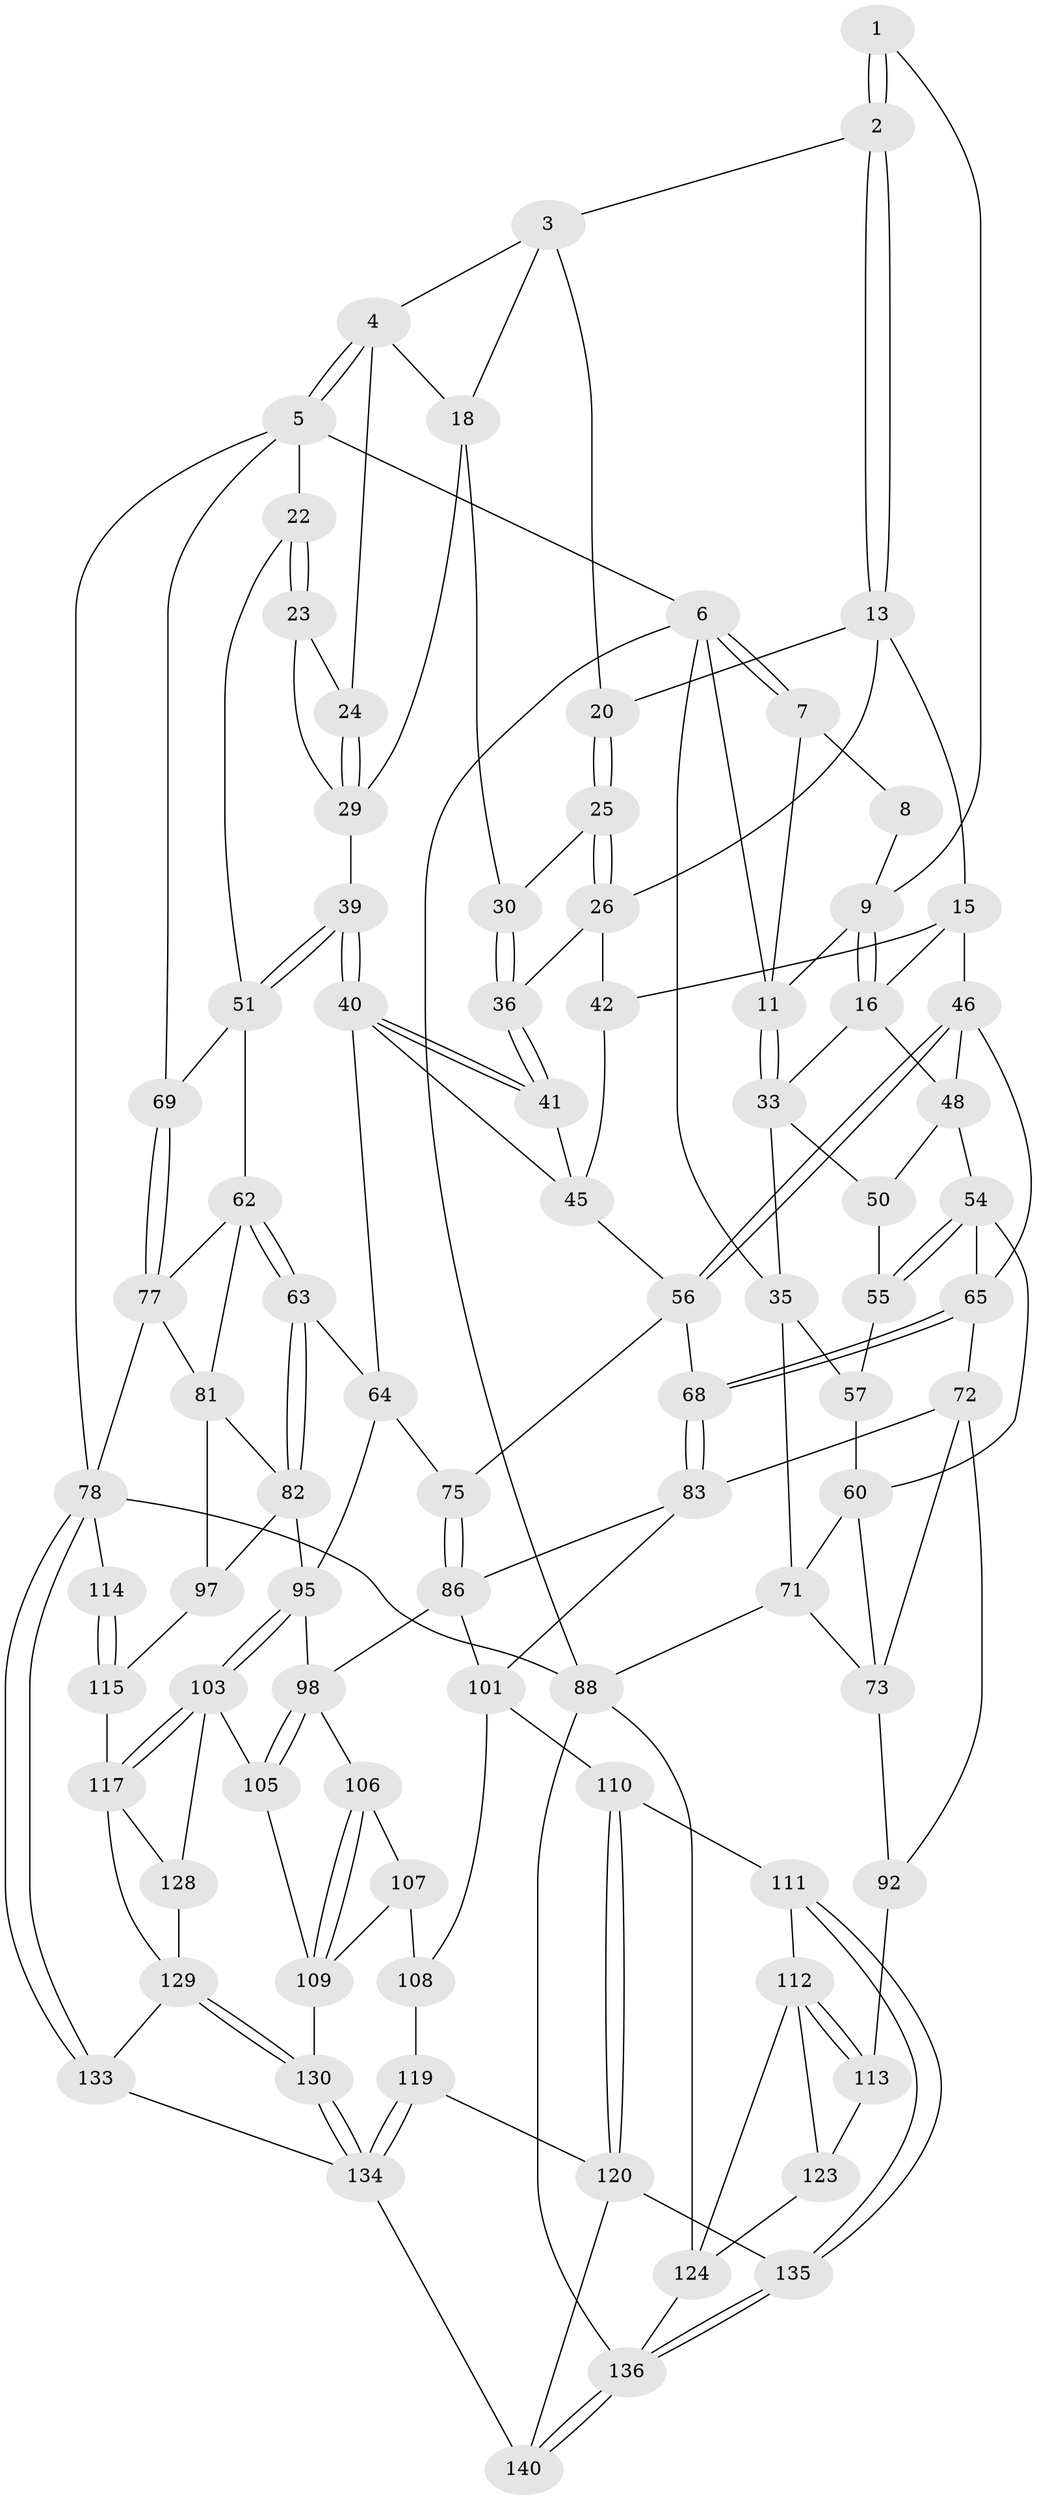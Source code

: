 // original degree distribution, {3: 0.014285714285714285, 5: 0.5428571428571428, 4: 0.22857142857142856, 6: 0.21428571428571427}
// Generated by graph-tools (version 1.1) at 2025/11/02/27/25 16:11:51]
// undirected, 86 vertices, 190 edges
graph export_dot {
graph [start="1"]
  node [color=gray90,style=filled];
  1 [pos="+0.37023737103161897+0"];
  2 [pos="+0.4897366262017603+0"];
  3 [pos="+0.7528869620488942+0",super="+19"];
  4 [pos="+1+0",super="+17"];
  5 [pos="+1+0",super="+21"];
  6 [pos="+0+0",super="+31"];
  7 [pos="+0+0"];
  8 [pos="+0.3144881026835575+0"];
  9 [pos="+0.30673148843866327+0.01098576527612075",super="+10"];
  11 [pos="+0.15696085611764837+0.12484698820393103",super="+12"];
  13 [pos="+0.4955376154400556+0",super="+14"];
  15 [pos="+0.3469587944747529+0.18412172015526387",super="+43"];
  16 [pos="+0.30743859553458946+0.17898920711566335",super="+32"];
  18 [pos="+0.7434989620189355+0.07240994191299964",super="+28"];
  20 [pos="+0.5039143381135742+0"];
  22 [pos="+1+0.24061765646766445"];
  23 [pos="+0.9914242368585144+0.20232005790187824"];
  24 [pos="+0.9161727798757292+0"];
  25 [pos="+0.5813439987077342+0.1269758644903011"];
  26 [pos="+0.4959065097786377+0.19115828968375972",super="+27"];
  29 [pos="+0.8213866555575694+0.1934339022100571",super="+38"];
  30 [pos="+0.628070440266398+0.15380417897083748"];
  33 [pos="+0.1582543250265522+0.13146018828344339",super="+34"];
  35 [pos="+0+0.2959393593027947",super="+58"];
  36 [pos="+0.6325390815828722+0.22317094896067247",super="+37"];
  39 [pos="+0.8107919905883716+0.3554624551651408"];
  40 [pos="+0.7207749541236539+0.3512207786768178",super="+52"];
  41 [pos="+0.6769187989978711+0.3152753510619598",super="+44"];
  42 [pos="+0.461699233629462+0.30198929323596047"];
  45 [pos="+0.5437838369389197+0.3431189463076217",super="+53"];
  46 [pos="+0.3722658349654793+0.38827948372642807",super="+47"];
  48 [pos="+0.2648320543278486+0.33429599005617777",super="+49"];
  50 [pos="+0.09187235335843175+0.3124912652117369"];
  51 [pos="+0.8113297249066812+0.3563618363549515",super="+61"];
  54 [pos="+0.17873826947764734+0.40388946968528616",super="+59"];
  55 [pos="+0.13052595260318747+0.36864680703520764"];
  56 [pos="+0.5359929842015878+0.4524859466804321",super="+67"];
  57 [pos="+0.094388779068066+0.4260324705615225"];
  60 [pos="+0.14765809205852762+0.4719845889149345",super="+70"];
  62 [pos="+0.8316006284752832+0.4038324549897745",super="+76"];
  63 [pos="+0.7054501358520918+0.5666031367404263"];
  64 [pos="+0.6728572879866159+0.566149337604461",super="+74"];
  65 [pos="+0.32384211484438324+0.48310131768970777",super="+66"];
  68 [pos="+0.3449007206699623+0.5122685978244682"];
  69 [pos="+1+0.26790326709228707"];
  71 [pos="+0+0.5625448282412446",super="+87"];
  72 [pos="+0.21542493761403697+0.5759830642345924",super="+85"];
  73 [pos="+0.15423721401064433+0.5762664733417149",super="+90"];
  75 [pos="+0.5651088327946697+0.5779452151747844"];
  77 [pos="+1+0.4895443777225369",super="+80"];
  78 [pos="+1+1",super="+79"];
  81 [pos="+0.874701423169275+0.5769174308866124",super="+91"];
  82 [pos="+0.7176652545360115+0.57772868976667",super="+94"];
  83 [pos="+0.35343828891588214+0.5309648466307303",super="+84"];
  86 [pos="+0.5067600850337697+0.6194662787505704",super="+100"];
  88 [pos="+0+0.824699874692805",super="+89"];
  92 [pos="+0.2370926674010801+0.7174109814612176",super="+93"];
  95 [pos="+0.7645087236398299+0.7704186903474504",super="+96"];
  97 [pos="+0.8607341832630715+0.7120725939351902"];
  98 [pos="+0.622346207564759+0.7060231729538722",super="+99"];
  101 [pos="+0.4359313513753835+0.7181454847828515",super="+102"];
  103 [pos="+0.7473861677517328+0.8104842286891673",super="+104"];
  105 [pos="+0.6576400788674055+0.8288293890992001"];
  106 [pos="+0.5940314481515162+0.8042539056672692"];
  107 [pos="+0.5116818085996488+0.8024015273329912",super="+122"];
  108 [pos="+0.44843337443480596+0.7432179531306358",super="+118"];
  109 [pos="+0.6408453856329585+0.8365229996895132",super="+125"];
  110 [pos="+0.3194913068919158+0.8362279183201471"];
  111 [pos="+0.2127712777096077+0.9060123120692146"];
  112 [pos="+0.20821617033071985+0.9052362740232102",super="+126"];
  113 [pos="+0.20977793931641014+0.8195789332779133",super="+121"];
  114 [pos="+1+1"];
  115 [pos="+0.9031082608749034+0.773781185283446",super="+116"];
  117 [pos="+0.8311910235811135+0.9026325415494446",super="+131"];
  119 [pos="+0.4208528598178781+0.9376093549458085"];
  120 [pos="+0.40954140631585917+0.9443645715004232",super="+138"];
  123 [pos="+0.12056767363868526+0.8410168994434362"];
  124 [pos="+0.06514015195415986+0.8789031290619344",super="+127"];
  128 [pos="+0.7209791879452461+0.9246048058455284"];
  129 [pos="+0.6996989534401333+0.9412734140769979",super="+132"];
  130 [pos="+0.6125550585242436+0.9906181837030148"];
  133 [pos="+0.6940317621500275+1"];
  134 [pos="+0.611944017196751+0.9945580797908604",super="+139"];
  135 [pos="+0.2504719382224523+0.9552184737619799"];
  136 [pos="+0.24251254387661028+1",super="+137"];
  140 [pos="+0.3997256517298941+1"];
  1 -- 2;
  1 -- 2;
  1 -- 9;
  2 -- 3;
  2 -- 13;
  2 -- 13;
  3 -- 4;
  3 -- 18;
  3 -- 20;
  4 -- 5;
  4 -- 5;
  4 -- 24;
  4 -- 18;
  5 -- 6;
  5 -- 78;
  5 -- 69;
  5 -- 22;
  6 -- 7;
  6 -- 7;
  6 -- 35;
  6 -- 88;
  6 -- 11;
  7 -- 8;
  7 -- 11;
  8 -- 9;
  9 -- 16;
  9 -- 16;
  9 -- 11;
  11 -- 33;
  11 -- 33;
  13 -- 20;
  13 -- 15;
  13 -- 26;
  15 -- 16;
  15 -- 42;
  15 -- 46;
  16 -- 33;
  16 -- 48;
  18 -- 29;
  18 -- 30;
  20 -- 25;
  20 -- 25;
  22 -- 23;
  22 -- 23;
  22 -- 51;
  23 -- 24;
  23 -- 29;
  24 -- 29;
  24 -- 29;
  25 -- 26;
  25 -- 26;
  25 -- 30;
  26 -- 42;
  26 -- 36;
  29 -- 39;
  30 -- 36;
  30 -- 36;
  33 -- 50;
  33 -- 35;
  35 -- 57;
  35 -- 71;
  36 -- 41 [weight=2];
  36 -- 41;
  39 -- 40;
  39 -- 40;
  39 -- 51;
  39 -- 51;
  40 -- 41;
  40 -- 41;
  40 -- 64;
  40 -- 45;
  41 -- 45;
  42 -- 45;
  45 -- 56;
  46 -- 56;
  46 -- 56;
  46 -- 48;
  46 -- 65;
  48 -- 54;
  48 -- 50;
  50 -- 55;
  51 -- 69;
  51 -- 62;
  54 -- 55;
  54 -- 55;
  54 -- 65;
  54 -- 60;
  55 -- 57;
  56 -- 75;
  56 -- 68;
  57 -- 60;
  60 -- 73;
  60 -- 71;
  62 -- 63;
  62 -- 63;
  62 -- 81;
  62 -- 77;
  63 -- 64;
  63 -- 82;
  63 -- 82;
  64 -- 75;
  64 -- 95;
  65 -- 68;
  65 -- 68;
  65 -- 72;
  68 -- 83;
  68 -- 83;
  69 -- 77;
  69 -- 77;
  71 -- 88;
  71 -- 73;
  72 -- 73;
  72 -- 83;
  72 -- 92;
  73 -- 92;
  75 -- 86;
  75 -- 86;
  77 -- 81;
  77 -- 78;
  78 -- 133;
  78 -- 133;
  78 -- 114;
  78 -- 88;
  81 -- 82;
  81 -- 97;
  82 -- 97;
  82 -- 95;
  83 -- 86;
  83 -- 101;
  86 -- 98;
  86 -- 101;
  88 -- 124;
  88 -- 136;
  92 -- 113 [weight=2];
  95 -- 103;
  95 -- 103;
  95 -- 98;
  97 -- 115;
  98 -- 105;
  98 -- 105;
  98 -- 106;
  101 -- 108;
  101 -- 110;
  103 -- 117;
  103 -- 117;
  103 -- 128;
  103 -- 105;
  105 -- 109;
  106 -- 107;
  106 -- 109;
  106 -- 109;
  107 -- 108 [weight=2];
  107 -- 109;
  108 -- 119;
  109 -- 130;
  110 -- 111;
  110 -- 120;
  110 -- 120;
  111 -- 112;
  111 -- 135;
  111 -- 135;
  112 -- 113;
  112 -- 113;
  112 -- 123;
  112 -- 124;
  113 -- 123;
  114 -- 115 [weight=2];
  114 -- 115;
  115 -- 117;
  117 -- 128;
  117 -- 129;
  119 -- 120;
  119 -- 134;
  119 -- 134;
  120 -- 140;
  120 -- 135;
  123 -- 124;
  124 -- 136;
  128 -- 129;
  129 -- 130;
  129 -- 130;
  129 -- 133;
  130 -- 134;
  130 -- 134;
  133 -- 134;
  134 -- 140;
  135 -- 136;
  135 -- 136;
  136 -- 140;
  136 -- 140;
}
